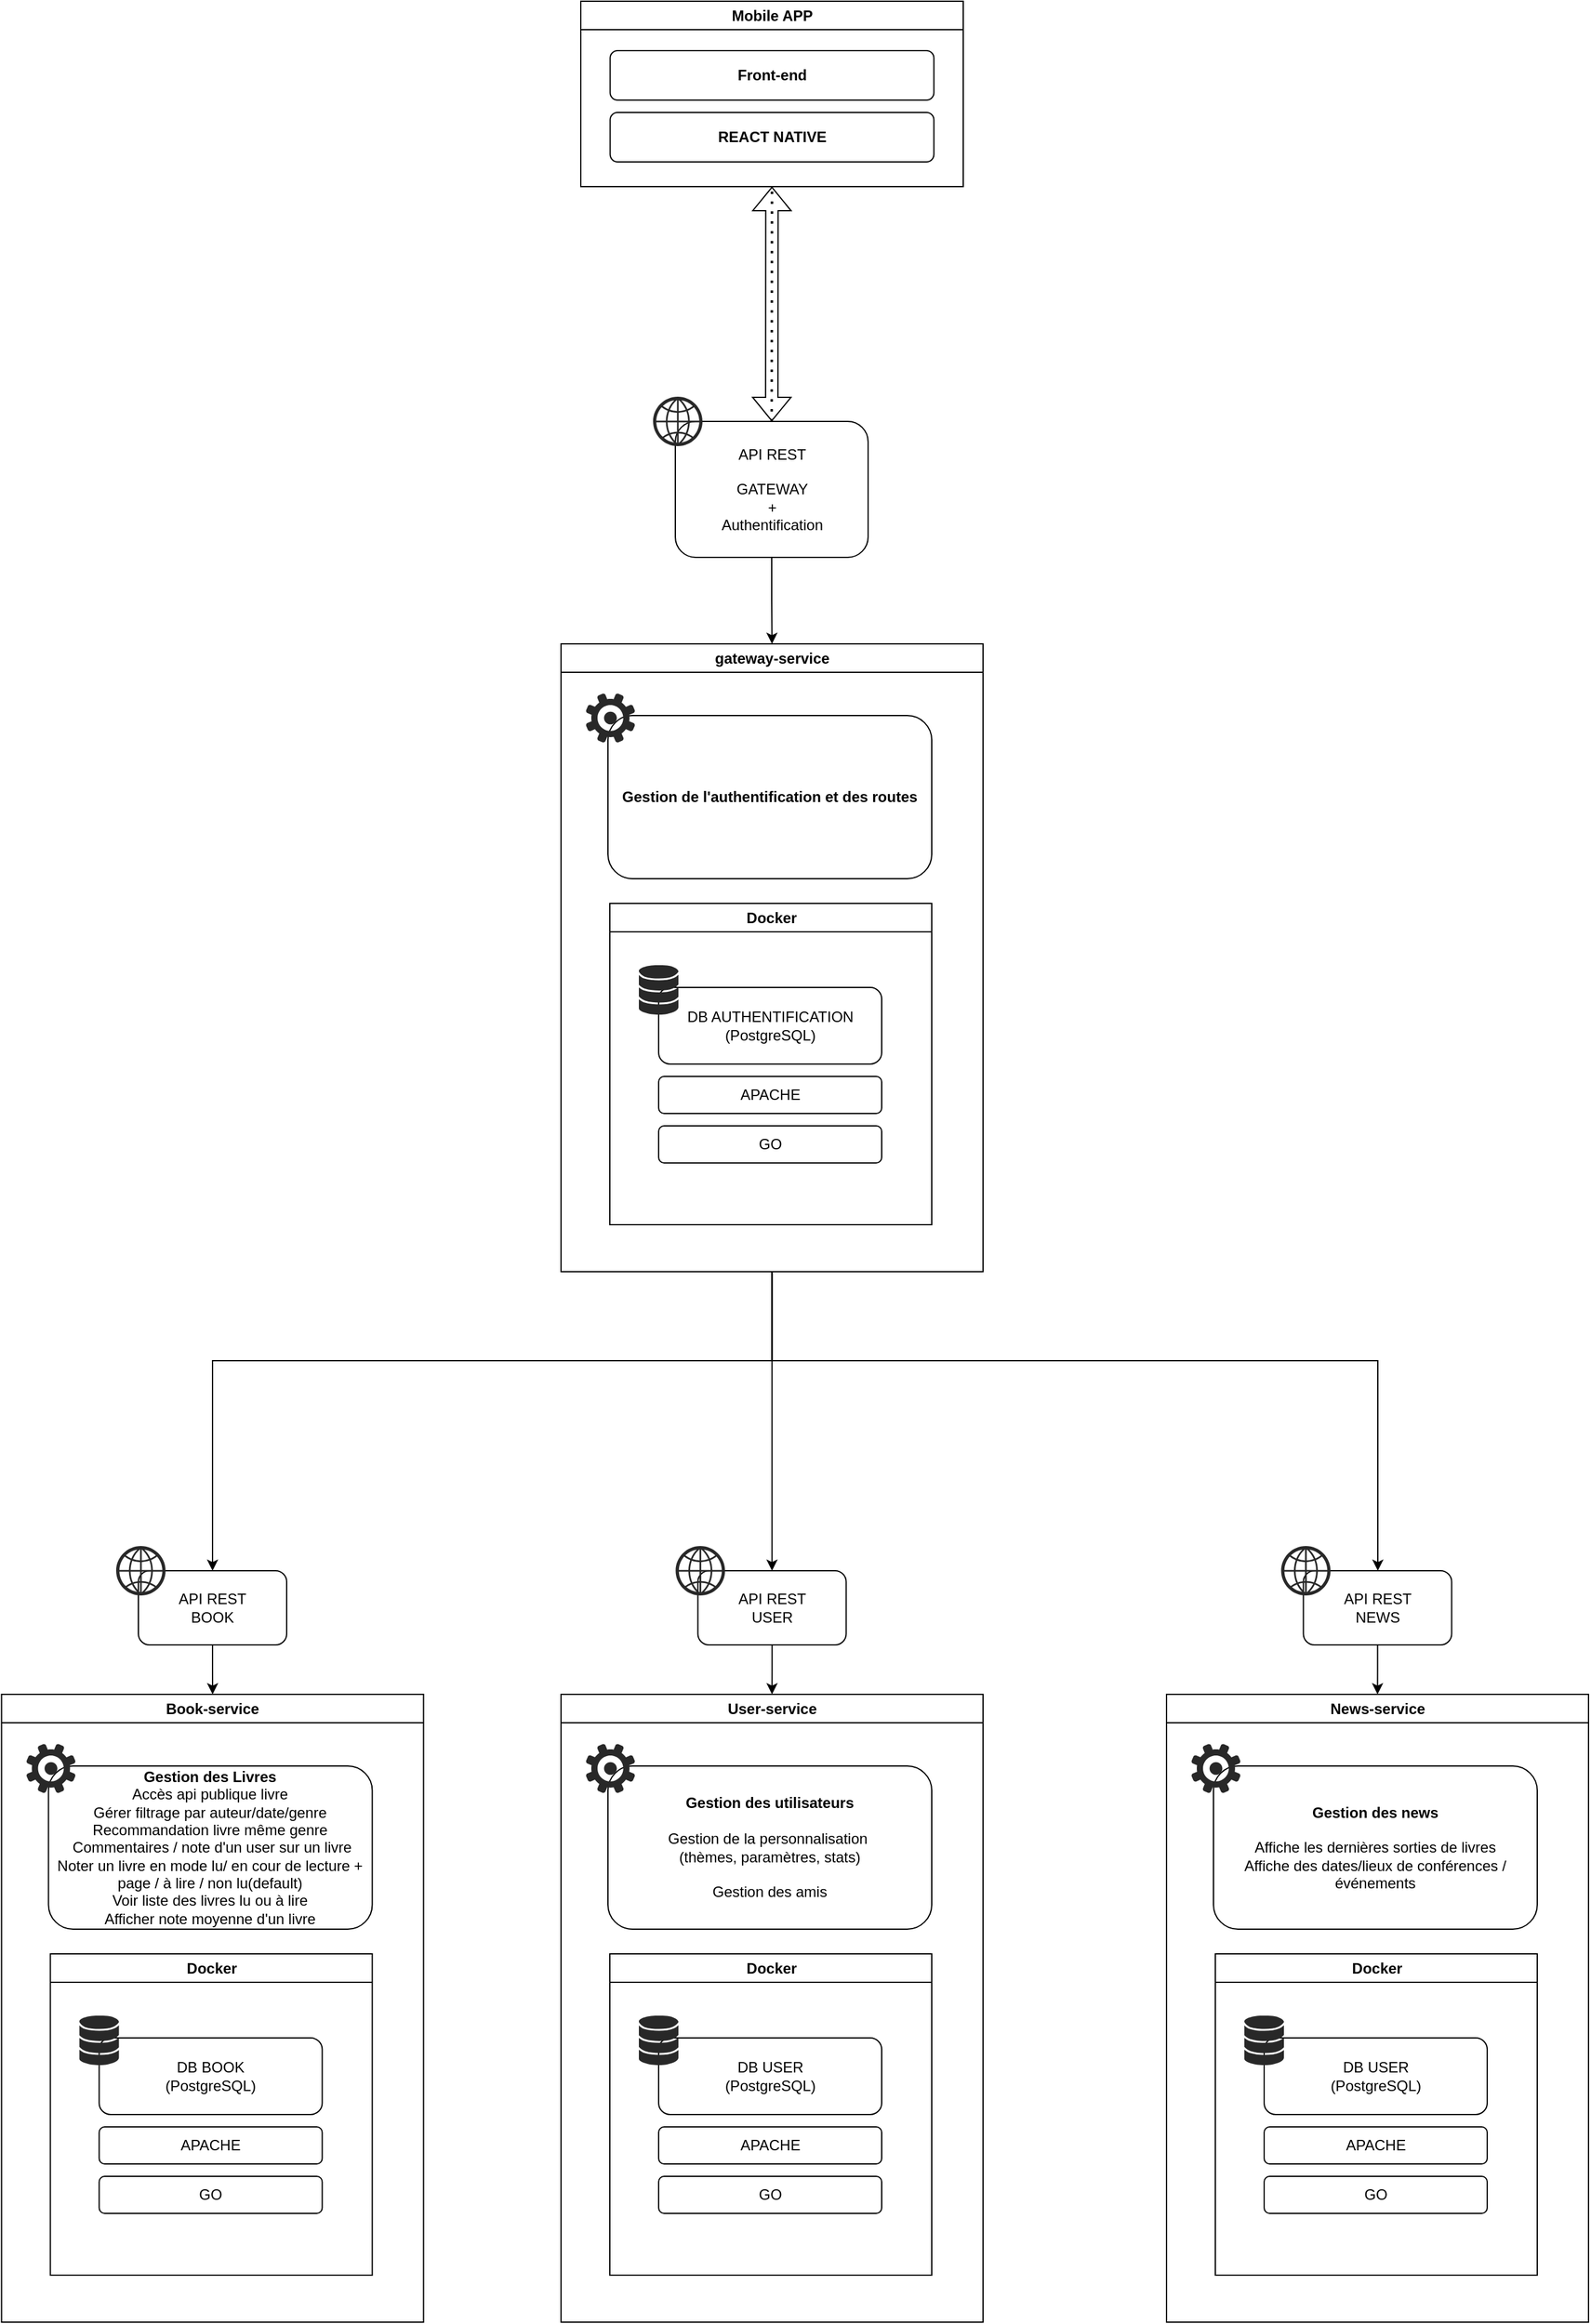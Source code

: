 <mxfile version="24.5.2" type="google">
  <diagram name="Page-1" id="PLV-eTu1R4SIMjCEdzlh">
    <mxGraphModel grid="1" page="1" gridSize="10" guides="1" tooltips="1" connect="1" arrows="1" fold="1" pageScale="1" pageWidth="827" pageHeight="1169" math="0" shadow="0">
      <root>
        <mxCell id="0" />
        <mxCell id="1" parent="0" />
        <mxCell id="3mQdjUpWQmx851sRFRR3-11" value="" style="shape=flexArrow;endArrow=classic;startArrow=classic;html=1;rounded=0;" edge="1" parent="1" source="KJ9rj5JW9np3nHj8-3X2-37" target="KJ9rj5JW9np3nHj8-3X2-52">
          <mxGeometry width="100" height="100" relative="1" as="geometry">
            <mxPoint x="2020.75" y="-790.0" as="sourcePoint" />
            <mxPoint x="2020.75" y="-980" as="targetPoint" />
          </mxGeometry>
        </mxCell>
        <mxCell id="KJ9rj5JW9np3nHj8-3X2-4" value="Book-service" style="swimlane;whiteSpace=wrap;html=1;" vertex="1" parent="1">
          <mxGeometry x="1397.25" y="240" width="341.5" height="508" as="geometry" />
        </mxCell>
        <mxCell id="KJ9rj5JW9np3nHj8-3X2-5" value="&lt;b&gt;Gestion des Livres&lt;/b&gt;&lt;div&gt;Accès api publique livre&lt;div&gt;Gérer filtrage par auteur/date/genre&lt;/div&gt;&lt;div&gt;Recommandation livre même genre&lt;/div&gt;&lt;div&gt;&amp;nbsp;Commentaires / note d&#39;un user sur un livre&lt;/div&gt;&lt;div&gt;Noter un livre en mode lu/ en cour de lecture + page / à lire / non lu(default)&lt;/div&gt;&lt;div&gt;Voir liste des livres lu ou à lire&lt;/div&gt;&lt;div&gt;Afficher note moyenne d&#39;un livre&lt;/div&gt;&lt;/div&gt;" style="rounded=1;whiteSpace=wrap;html=1;" vertex="1" parent="KJ9rj5JW9np3nHj8-3X2-4">
          <mxGeometry x="38" y="58" width="262" height="132" as="geometry" />
        </mxCell>
        <mxCell id="KJ9rj5JW9np3nHj8-3X2-6" value="" style="verticalLabelPosition=bottom;sketch=0;html=1;fillColor=#282828;strokeColor=none;verticalAlign=top;pointerEvents=1;align=center;shape=mxgraph.cisco_safe.security_icons.icon19;" vertex="1" parent="KJ9rj5JW9np3nHj8-3X2-4">
          <mxGeometry x="20" y="40" width="40" height="40" as="geometry" />
        </mxCell>
        <mxCell id="KJ9rj5JW9np3nHj8-3X2-7" value="Docker" style="swimlane;whiteSpace=wrap;html=1;" vertex="1" parent="KJ9rj5JW9np3nHj8-3X2-4">
          <mxGeometry x="39.5" y="210" width="260.5" height="260" as="geometry">
            <mxRectangle x="39.5" y="210" width="80" height="30" as="alternateBounds" />
          </mxGeometry>
        </mxCell>
        <mxCell id="KJ9rj5JW9np3nHj8-3X2-8" value="DB BOOK&lt;div&gt;(PostgreSQL)&lt;/div&gt;" style="rounded=1;whiteSpace=wrap;html=1;" vertex="1" parent="KJ9rj5JW9np3nHj8-3X2-7">
          <mxGeometry x="39.5" y="68" width="180.5" height="62" as="geometry" />
        </mxCell>
        <mxCell id="KJ9rj5JW9np3nHj8-3X2-9" value="" style="verticalLabelPosition=bottom;sketch=0;html=1;fillColor=#282828;strokeColor=none;verticalAlign=top;pointerEvents=1;align=center;shape=mxgraph.cisco_safe.iot_things_icons.icon7;" vertex="1" parent="KJ9rj5JW9np3nHj8-3X2-7">
          <mxGeometry x="23.5" y="50" width="32" height="40" as="geometry" />
        </mxCell>
        <mxCell id="KJ9rj5JW9np3nHj8-3X2-10" value="APACHE" style="rounded=1;whiteSpace=wrap;html=1;" vertex="1" parent="KJ9rj5JW9np3nHj8-3X2-7">
          <mxGeometry x="39.5" y="140" width="180.5" height="30" as="geometry" />
        </mxCell>
        <mxCell id="KJ9rj5JW9np3nHj8-3X2-11" value="GO" style="rounded=1;whiteSpace=wrap;html=1;" vertex="1" parent="KJ9rj5JW9np3nHj8-3X2-7">
          <mxGeometry x="39.5" y="180" width="180.5" height="30" as="geometry" />
        </mxCell>
        <mxCell id="KJ9rj5JW9np3nHj8-3X2-14" style="edgeStyle=orthogonalEdgeStyle;rounded=0;orthogonalLoop=1;jettySize=auto;html=1;" edge="1" parent="1" source="KJ9rj5JW9np3nHj8-3X2-12" target="KJ9rj5JW9np3nHj8-3X2-4">
          <mxGeometry relative="1" as="geometry" />
        </mxCell>
        <mxCell id="KJ9rj5JW9np3nHj8-3X2-12" value="API REST&lt;br&gt;BOOK" style="rounded=1;whiteSpace=wrap;html=1;" vertex="1" parent="1">
          <mxGeometry x="1508" y="140" width="120" height="60" as="geometry" />
        </mxCell>
        <mxCell id="KJ9rj5JW9np3nHj8-3X2-13" value="" style="verticalLabelPosition=bottom;sketch=0;html=1;fillColor=#282828;strokeColor=none;verticalAlign=top;pointerEvents=1;align=center;shape=mxgraph.cisco_safe.business_icons.icon14;" vertex="1" parent="1">
          <mxGeometry x="1490" y="120" width="40" height="40" as="geometry" />
        </mxCell>
        <mxCell id="KJ9rj5JW9np3nHj8-3X2-15" value="User-service" style="swimlane;whiteSpace=wrap;html=1;" vertex="1" parent="1">
          <mxGeometry x="1850" y="240" width="341.5" height="508" as="geometry" />
        </mxCell>
        <mxCell id="KJ9rj5JW9np3nHj8-3X2-16" value="&lt;b&gt;Gestion des utilisateurs&lt;/b&gt;&lt;div&gt;&lt;br&gt;&lt;div&gt;Gestion de la personnalisation&amp;nbsp;&lt;/div&gt;&lt;div&gt;(thèmes, paramètres, stats)&lt;/div&gt;&lt;div&gt;&lt;br&gt;&lt;/div&gt;&lt;div&gt;Gestion des amis&lt;/div&gt;&lt;/div&gt;" style="rounded=1;whiteSpace=wrap;html=1;" vertex="1" parent="KJ9rj5JW9np3nHj8-3X2-15">
          <mxGeometry x="38" y="58" width="262" height="132" as="geometry" />
        </mxCell>
        <mxCell id="KJ9rj5JW9np3nHj8-3X2-17" value="" style="verticalLabelPosition=bottom;sketch=0;html=1;fillColor=#282828;strokeColor=none;verticalAlign=top;pointerEvents=1;align=center;shape=mxgraph.cisco_safe.security_icons.icon19;" vertex="1" parent="KJ9rj5JW9np3nHj8-3X2-15">
          <mxGeometry x="20" y="40" width="40" height="40" as="geometry" />
        </mxCell>
        <mxCell id="KJ9rj5JW9np3nHj8-3X2-18" value="Docker" style="swimlane;whiteSpace=wrap;html=1;" vertex="1" parent="KJ9rj5JW9np3nHj8-3X2-15">
          <mxGeometry x="39.5" y="210" width="260.5" height="260" as="geometry">
            <mxRectangle x="39.5" y="210" width="80" height="30" as="alternateBounds" />
          </mxGeometry>
        </mxCell>
        <mxCell id="KJ9rj5JW9np3nHj8-3X2-19" value="DB USER&lt;div&gt;(PostgreSQL)&lt;/div&gt;" style="rounded=1;whiteSpace=wrap;html=1;" vertex="1" parent="KJ9rj5JW9np3nHj8-3X2-18">
          <mxGeometry x="39.5" y="68" width="180.5" height="62" as="geometry" />
        </mxCell>
        <mxCell id="KJ9rj5JW9np3nHj8-3X2-20" value="" style="verticalLabelPosition=bottom;sketch=0;html=1;fillColor=#282828;strokeColor=none;verticalAlign=top;pointerEvents=1;align=center;shape=mxgraph.cisco_safe.iot_things_icons.icon7;" vertex="1" parent="KJ9rj5JW9np3nHj8-3X2-18">
          <mxGeometry x="23.5" y="50" width="32" height="40" as="geometry" />
        </mxCell>
        <mxCell id="KJ9rj5JW9np3nHj8-3X2-21" value="APACHE" style="rounded=1;whiteSpace=wrap;html=1;" vertex="1" parent="KJ9rj5JW9np3nHj8-3X2-18">
          <mxGeometry x="39.5" y="140" width="180.5" height="30" as="geometry" />
        </mxCell>
        <mxCell id="KJ9rj5JW9np3nHj8-3X2-22" value="GO" style="rounded=1;whiteSpace=wrap;html=1;" vertex="1" parent="KJ9rj5JW9np3nHj8-3X2-18">
          <mxGeometry x="39.5" y="180" width="180.5" height="30" as="geometry" />
        </mxCell>
        <mxCell id="KJ9rj5JW9np3nHj8-3X2-23" style="edgeStyle=orthogonalEdgeStyle;rounded=0;orthogonalLoop=1;jettySize=auto;html=1;" edge="1" parent="1" source="KJ9rj5JW9np3nHj8-3X2-24" target="KJ9rj5JW9np3nHj8-3X2-15">
          <mxGeometry relative="1" as="geometry" />
        </mxCell>
        <mxCell id="KJ9rj5JW9np3nHj8-3X2-24" value="API REST&lt;br&gt;USER" style="rounded=1;whiteSpace=wrap;html=1;" vertex="1" parent="1">
          <mxGeometry x="1960.75" y="140" width="120" height="60" as="geometry" />
        </mxCell>
        <mxCell id="KJ9rj5JW9np3nHj8-3X2-25" value="" style="verticalLabelPosition=bottom;sketch=0;html=1;fillColor=#282828;strokeColor=none;verticalAlign=top;pointerEvents=1;align=center;shape=mxgraph.cisco_safe.business_icons.icon14;" vertex="1" parent="1">
          <mxGeometry x="1942.75" y="120" width="40" height="40" as="geometry" />
        </mxCell>
        <mxCell id="KJ9rj5JW9np3nHj8-3X2-26" value="News-service" style="swimlane;whiteSpace=wrap;html=1;startSize=23;" vertex="1" parent="1">
          <mxGeometry x="2340" y="240" width="341.5" height="508" as="geometry" />
        </mxCell>
        <mxCell id="KJ9rj5JW9np3nHj8-3X2-27" value="&lt;b&gt;Gestion des news&lt;/b&gt;&lt;div&gt;&lt;br&gt;&lt;/div&gt;&lt;div&gt;Affiche les dernières sorties de livres&lt;/div&gt;&lt;div&gt;Affiche des dates/lieux de conférences / événements&lt;/div&gt;" style="rounded=1;whiteSpace=wrap;html=1;" vertex="1" parent="KJ9rj5JW9np3nHj8-3X2-26">
          <mxGeometry x="38" y="58" width="262" height="132" as="geometry" />
        </mxCell>
        <mxCell id="KJ9rj5JW9np3nHj8-3X2-28" value="" style="verticalLabelPosition=bottom;sketch=0;html=1;fillColor=#282828;strokeColor=none;verticalAlign=top;pointerEvents=1;align=center;shape=mxgraph.cisco_safe.security_icons.icon19;" vertex="1" parent="KJ9rj5JW9np3nHj8-3X2-26">
          <mxGeometry x="20" y="40" width="40" height="40" as="geometry" />
        </mxCell>
        <mxCell id="KJ9rj5JW9np3nHj8-3X2-29" value="Docker" style="swimlane;whiteSpace=wrap;html=1;" vertex="1" parent="KJ9rj5JW9np3nHj8-3X2-26">
          <mxGeometry x="39.5" y="210" width="260.5" height="260" as="geometry" />
        </mxCell>
        <mxCell id="KJ9rj5JW9np3nHj8-3X2-30" value="DB USER&lt;div&gt;(PostgreSQL)&lt;/div&gt;" style="rounded=1;whiteSpace=wrap;html=1;" vertex="1" parent="KJ9rj5JW9np3nHj8-3X2-29">
          <mxGeometry x="39.5" y="68" width="180.5" height="62" as="geometry" />
        </mxCell>
        <mxCell id="KJ9rj5JW9np3nHj8-3X2-31" value="" style="verticalLabelPosition=bottom;sketch=0;html=1;fillColor=#282828;strokeColor=none;verticalAlign=top;pointerEvents=1;align=center;shape=mxgraph.cisco_safe.iot_things_icons.icon7;" vertex="1" parent="KJ9rj5JW9np3nHj8-3X2-29">
          <mxGeometry x="23.5" y="50" width="32" height="40" as="geometry" />
        </mxCell>
        <mxCell id="KJ9rj5JW9np3nHj8-3X2-32" value="APACHE" style="rounded=1;whiteSpace=wrap;html=1;" vertex="1" parent="KJ9rj5JW9np3nHj8-3X2-29">
          <mxGeometry x="39.5" y="140" width="180.5" height="30" as="geometry" />
        </mxCell>
        <mxCell id="KJ9rj5JW9np3nHj8-3X2-33" value="GO" style="rounded=1;whiteSpace=wrap;html=1;" vertex="1" parent="KJ9rj5JW9np3nHj8-3X2-29">
          <mxGeometry x="39.5" y="180" width="180.5" height="30" as="geometry" />
        </mxCell>
        <mxCell id="KJ9rj5JW9np3nHj8-3X2-34" style="edgeStyle=orthogonalEdgeStyle;rounded=0;orthogonalLoop=1;jettySize=auto;html=1;" edge="1" parent="1" source="KJ9rj5JW9np3nHj8-3X2-35" target="KJ9rj5JW9np3nHj8-3X2-26">
          <mxGeometry relative="1" as="geometry" />
        </mxCell>
        <mxCell id="KJ9rj5JW9np3nHj8-3X2-35" value="API REST&lt;br&gt;NEWS" style="rounded=1;whiteSpace=wrap;html=1;" vertex="1" parent="1">
          <mxGeometry x="2450.75" y="140" width="120" height="60" as="geometry" />
        </mxCell>
        <mxCell id="KJ9rj5JW9np3nHj8-3X2-36" value="" style="verticalLabelPosition=bottom;sketch=0;html=1;fillColor=#282828;strokeColor=none;verticalAlign=top;pointerEvents=1;align=center;shape=mxgraph.cisco_safe.business_icons.icon14;" vertex="1" parent="1">
          <mxGeometry x="2432.75" y="120" width="40" height="40" as="geometry" />
        </mxCell>
        <mxCell id="KJ9rj5JW9np3nHj8-3X2-40" style="edgeStyle=orthogonalEdgeStyle;rounded=0;orthogonalLoop=1;jettySize=auto;html=1;" edge="1" parent="1" source="KJ9rj5JW9np3nHj8-3X2-43" target="KJ9rj5JW9np3nHj8-3X2-12">
          <mxGeometry relative="1" as="geometry">
            <Array as="points">
              <mxPoint x="2020" y="-356" />
              <mxPoint x="2020" y="-30" />
              <mxPoint x="1568" y="-30" />
            </Array>
          </mxGeometry>
        </mxCell>
        <mxCell id="KJ9rj5JW9np3nHj8-3X2-41" style="edgeStyle=orthogonalEdgeStyle;rounded=0;orthogonalLoop=1;jettySize=auto;html=1;" edge="1" parent="1" source="KJ9rj5JW9np3nHj8-3X2-43" target="KJ9rj5JW9np3nHj8-3X2-24">
          <mxGeometry relative="1" as="geometry">
            <Array as="points">
              <mxPoint x="2021" y="-356" />
            </Array>
          </mxGeometry>
        </mxCell>
        <mxCell id="KJ9rj5JW9np3nHj8-3X2-42" style="edgeStyle=orthogonalEdgeStyle;rounded=0;orthogonalLoop=1;jettySize=auto;html=1;" edge="1" parent="1" source="KJ9rj5JW9np3nHj8-3X2-43" target="KJ9rj5JW9np3nHj8-3X2-35">
          <mxGeometry relative="1" as="geometry">
            <Array as="points">
              <mxPoint x="2020" y="-356" />
              <mxPoint x="2020" y="-30" />
              <mxPoint x="2511" y="-30" />
            </Array>
          </mxGeometry>
        </mxCell>
        <mxCell id="KJ9rj5JW9np3nHj8-3X2-51" style="edgeStyle=orthogonalEdgeStyle;rounded=0;orthogonalLoop=1;jettySize=auto;html=1;" edge="1" parent="1" source="KJ9rj5JW9np3nHj8-3X2-37" target="KJ9rj5JW9np3nHj8-3X2-43">
          <mxGeometry relative="1" as="geometry" />
        </mxCell>
        <mxCell id="KJ9rj5JW9np3nHj8-3X2-37" value="API REST&lt;br&gt;&lt;br&gt;&lt;div&gt;GATEWAY&lt;div&gt;+&lt;/div&gt;&lt;div&gt;Authentification&lt;/div&gt;&lt;/div&gt;" style="rounded=1;whiteSpace=wrap;html=1;" vertex="1" parent="1">
          <mxGeometry x="1942.5" y="-790" width="156" height="110" as="geometry" />
        </mxCell>
        <mxCell id="KJ9rj5JW9np3nHj8-3X2-38" value="" style="verticalLabelPosition=bottom;sketch=0;html=1;fillColor=#282828;strokeColor=none;verticalAlign=top;pointerEvents=1;align=center;shape=mxgraph.cisco_safe.business_icons.icon14;" vertex="1" parent="1">
          <mxGeometry x="1924.5" y="-810" width="40" height="40" as="geometry" />
        </mxCell>
        <mxCell id="KJ9rj5JW9np3nHj8-3X2-43" value="gateway-service" style="swimlane;whiteSpace=wrap;html=1;" vertex="1" parent="1">
          <mxGeometry x="1850" y="-610" width="341.5" height="508" as="geometry" />
        </mxCell>
        <mxCell id="KJ9rj5JW9np3nHj8-3X2-44" value="&lt;b&gt;Gestion de l&#39;authentification et des routes&lt;/b&gt;" style="rounded=1;whiteSpace=wrap;html=1;" vertex="1" parent="KJ9rj5JW9np3nHj8-3X2-43">
          <mxGeometry x="38" y="58" width="262" height="132" as="geometry" />
        </mxCell>
        <mxCell id="KJ9rj5JW9np3nHj8-3X2-45" value="" style="verticalLabelPosition=bottom;sketch=0;html=1;fillColor=#282828;strokeColor=none;verticalAlign=top;pointerEvents=1;align=center;shape=mxgraph.cisco_safe.security_icons.icon19;" vertex="1" parent="KJ9rj5JW9np3nHj8-3X2-43">
          <mxGeometry x="20" y="40" width="40" height="40" as="geometry" />
        </mxCell>
        <mxCell id="KJ9rj5JW9np3nHj8-3X2-46" value="Docker" style="swimlane;whiteSpace=wrap;html=1;" vertex="1" parent="KJ9rj5JW9np3nHj8-3X2-43">
          <mxGeometry x="39.5" y="210" width="260.5" height="260" as="geometry" />
        </mxCell>
        <mxCell id="KJ9rj5JW9np3nHj8-3X2-47" value="DB AUTHENTIFICATION&lt;div&gt;(PostgreSQL)&lt;/div&gt;" style="rounded=1;whiteSpace=wrap;html=1;" vertex="1" parent="KJ9rj5JW9np3nHj8-3X2-46">
          <mxGeometry x="39.5" y="68" width="180.5" height="62" as="geometry" />
        </mxCell>
        <mxCell id="KJ9rj5JW9np3nHj8-3X2-48" value="" style="verticalLabelPosition=bottom;sketch=0;html=1;fillColor=#282828;strokeColor=none;verticalAlign=top;pointerEvents=1;align=center;shape=mxgraph.cisco_safe.iot_things_icons.icon7;" vertex="1" parent="KJ9rj5JW9np3nHj8-3X2-46">
          <mxGeometry x="23.5" y="50" width="32" height="40" as="geometry" />
        </mxCell>
        <mxCell id="KJ9rj5JW9np3nHj8-3X2-49" value="APACHE" style="rounded=1;whiteSpace=wrap;html=1;" vertex="1" parent="KJ9rj5JW9np3nHj8-3X2-46">
          <mxGeometry x="39.5" y="140" width="180.5" height="30" as="geometry" />
        </mxCell>
        <mxCell id="KJ9rj5JW9np3nHj8-3X2-50" value="GO" style="rounded=1;whiteSpace=wrap;html=1;" vertex="1" parent="KJ9rj5JW9np3nHj8-3X2-46">
          <mxGeometry x="39.5" y="180" width="180.5" height="30" as="geometry" />
        </mxCell>
        <mxCell id="KJ9rj5JW9np3nHj8-3X2-52" value="Mobile APP" style="swimlane;whiteSpace=wrap;html=1;" vertex="1" parent="1">
          <mxGeometry x="1866" y="-1130" width="309.5" height="150" as="geometry" />
        </mxCell>
        <mxCell id="KJ9rj5JW9np3nHj8-3X2-53" value="&lt;b&gt;Front-end&lt;/b&gt;" style="rounded=1;whiteSpace=wrap;html=1;" vertex="1" parent="KJ9rj5JW9np3nHj8-3X2-52">
          <mxGeometry x="23.75" y="40" width="262" height="40" as="geometry" />
        </mxCell>
        <mxCell id="KJ9rj5JW9np3nHj8-3X2-54" value="&lt;b&gt;REACT NATIVE&lt;/b&gt;" style="rounded=1;whiteSpace=wrap;html=1;" vertex="1" parent="KJ9rj5JW9np3nHj8-3X2-52">
          <mxGeometry x="23.75" y="90" width="262" height="40" as="geometry" />
        </mxCell>
        <mxCell id="wm987IELZ7XvQDq8O_9Q-5" value="" style="endArrow=none;dashed=1;html=1;dashPattern=1 3;strokeWidth=2;rounded=0;exitX=0.5;exitY=0;exitDx=0;exitDy=0;entryX=0.5;entryY=1;entryDx=0;entryDy=0;" edge="1" parent="1" source="KJ9rj5JW9np3nHj8-3X2-37" target="KJ9rj5JW9np3nHj8-3X2-52">
          <mxGeometry width="50" height="50" relative="1" as="geometry">
            <mxPoint x="1840" y="-970" as="sourcePoint" />
            <mxPoint x="1890" y="-1020" as="targetPoint" />
          </mxGeometry>
        </mxCell>
      </root>
    </mxGraphModel>
  </diagram>
</mxfile>
